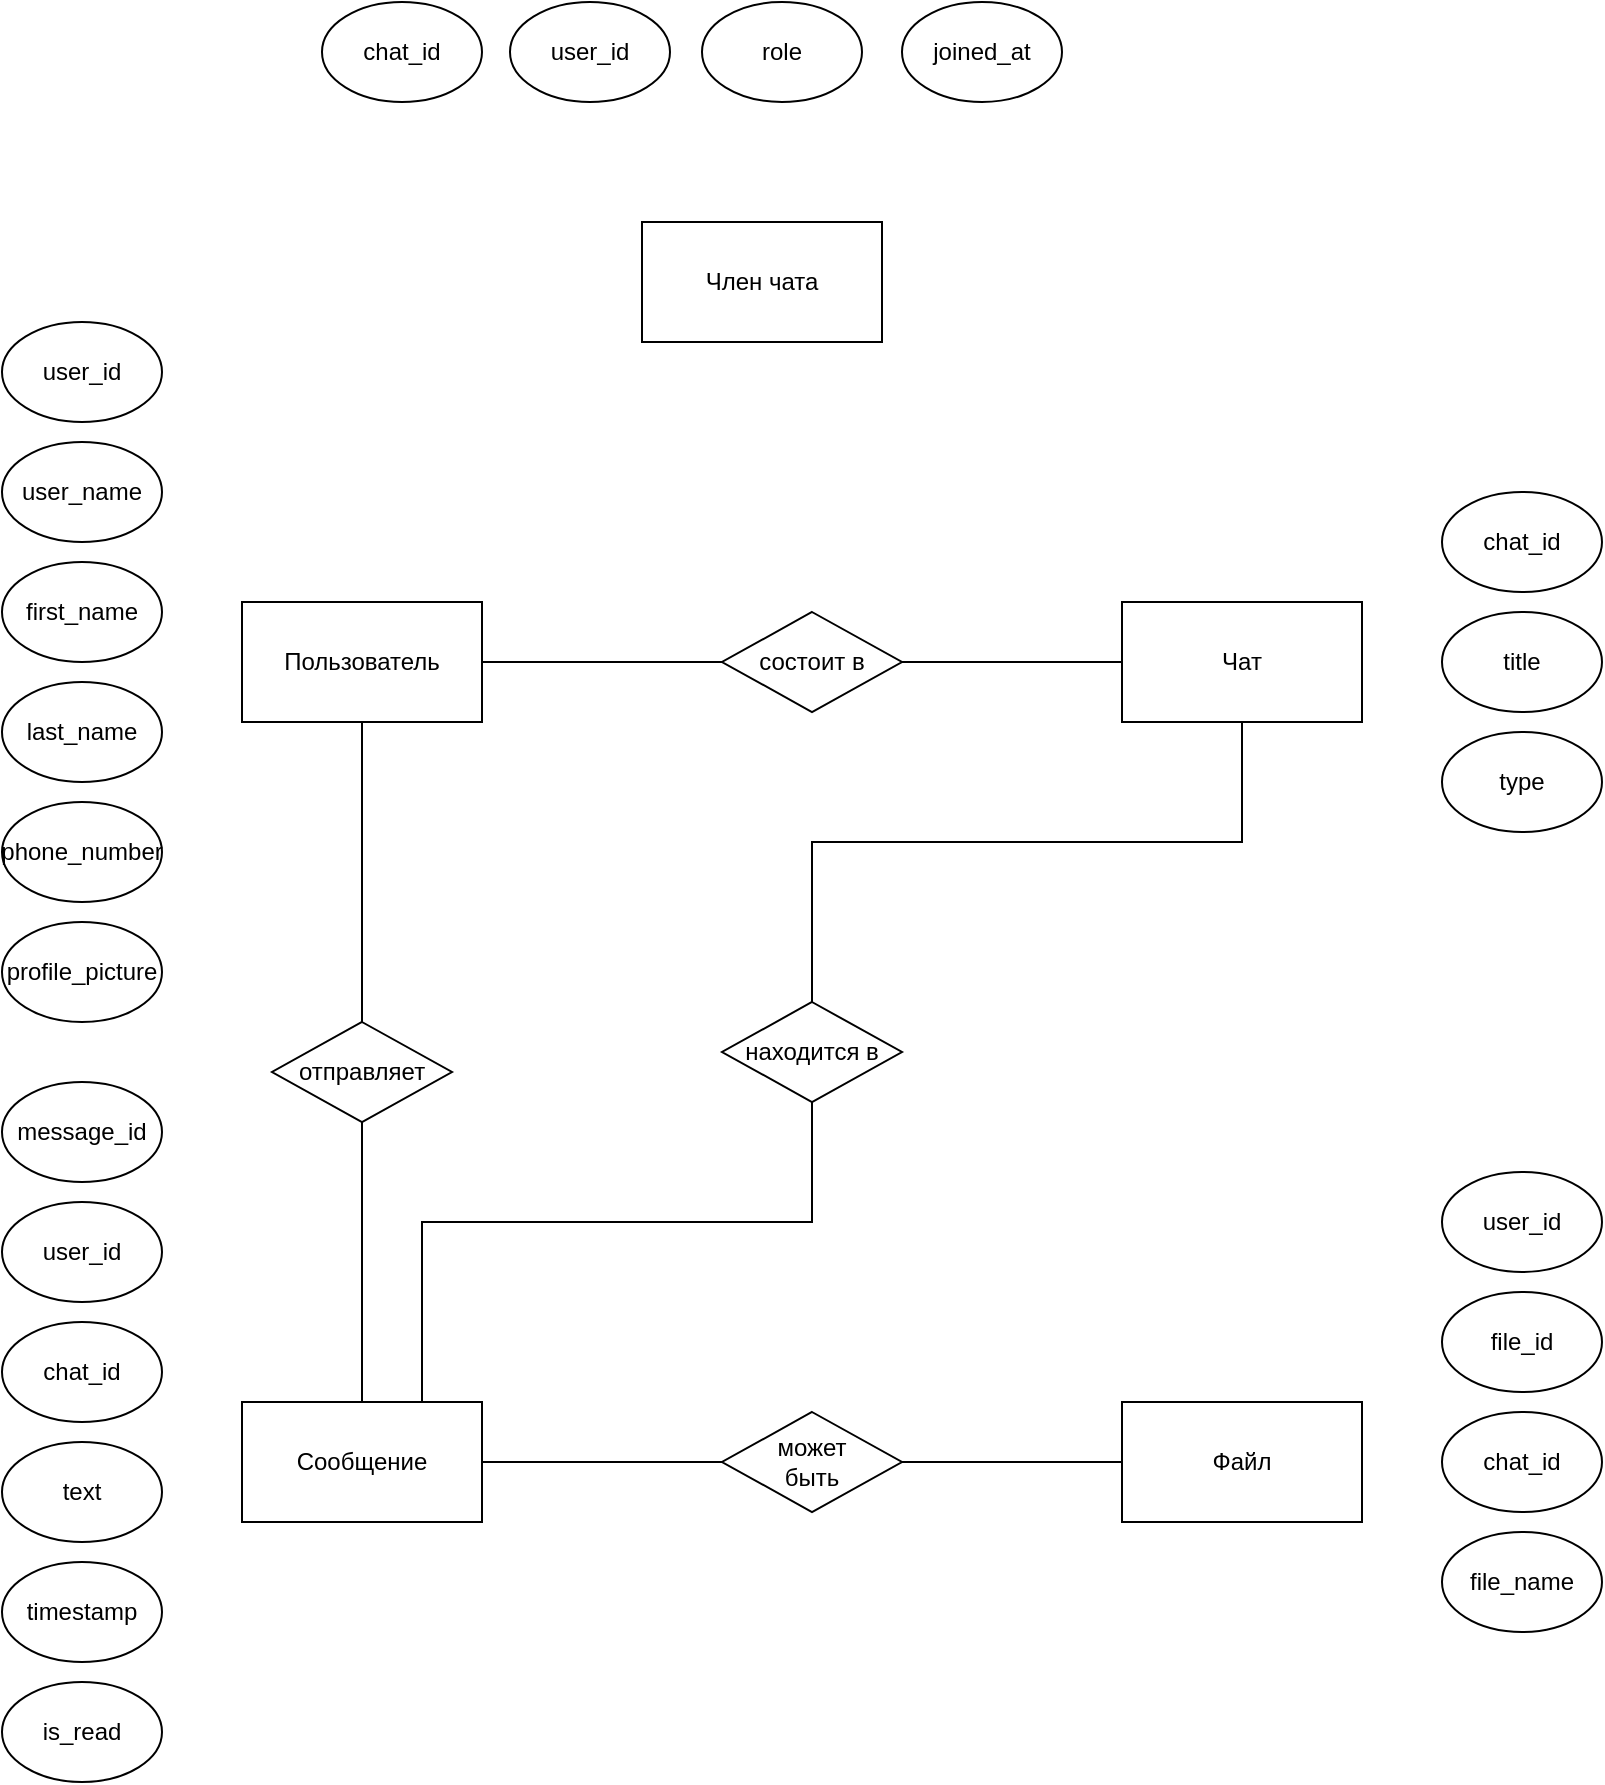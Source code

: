 <mxfile version="23.1.5" type="github">
  <diagram name="Страница — 1" id="1fpOavKm-f0vqZkRp41Z">
    <mxGraphModel dx="1313" dy="1865" grid="1" gridSize="10" guides="1" tooltips="1" connect="1" arrows="1" fold="1" page="1" pageScale="1" pageWidth="827" pageHeight="1169" math="0" shadow="0">
      <root>
        <mxCell id="0" />
        <mxCell id="1" parent="0" />
        <mxCell id="9cif2AzUgBJFR6weE2vE-7" value="Пользователь" style="rounded=0;whiteSpace=wrap;html=1;" vertex="1" parent="1">
          <mxGeometry x="200" y="170" width="120" height="60" as="geometry" />
        </mxCell>
        <mxCell id="9cif2AzUgBJFR6weE2vE-8" value="Сообщение" style="rounded=0;whiteSpace=wrap;html=1;" vertex="1" parent="1">
          <mxGeometry x="200" y="570" width="120" height="60" as="geometry" />
        </mxCell>
        <mxCell id="9cif2AzUgBJFR6weE2vE-9" value="Чат" style="rounded=0;whiteSpace=wrap;html=1;" vertex="1" parent="1">
          <mxGeometry x="640" y="170" width="120" height="60" as="geometry" />
        </mxCell>
        <mxCell id="9cif2AzUgBJFR6weE2vE-10" value="Член чата" style="rounded=0;whiteSpace=wrap;html=1;" vertex="1" parent="1">
          <mxGeometry x="400" y="-20" width="120" height="60" as="geometry" />
        </mxCell>
        <mxCell id="9cif2AzUgBJFR6weE2vE-11" value="Файл" style="rounded=0;whiteSpace=wrap;html=1;" vertex="1" parent="1">
          <mxGeometry x="640" y="570" width="120" height="60" as="geometry" />
        </mxCell>
        <mxCell id="9cif2AzUgBJFR6weE2vE-12" value="user_id" style="ellipse;whiteSpace=wrap;html=1;" vertex="1" parent="1">
          <mxGeometry x="80" y="30" width="80" height="50" as="geometry" />
        </mxCell>
        <mxCell id="9cif2AzUgBJFR6weE2vE-13" value="user_name" style="ellipse;whiteSpace=wrap;html=1;" vertex="1" parent="1">
          <mxGeometry x="80" y="90" width="80" height="50" as="geometry" />
        </mxCell>
        <mxCell id="9cif2AzUgBJFR6weE2vE-14" value="first_name" style="ellipse;whiteSpace=wrap;html=1;" vertex="1" parent="1">
          <mxGeometry x="80" y="150" width="80" height="50" as="geometry" />
        </mxCell>
        <mxCell id="9cif2AzUgBJFR6weE2vE-15" value="last_name" style="ellipse;whiteSpace=wrap;html=1;" vertex="1" parent="1">
          <mxGeometry x="80" y="210" width="80" height="50" as="geometry" />
        </mxCell>
        <mxCell id="9cif2AzUgBJFR6weE2vE-16" value="phone_number" style="ellipse;whiteSpace=wrap;html=1;" vertex="1" parent="1">
          <mxGeometry x="80" y="270" width="80" height="50" as="geometry" />
        </mxCell>
        <mxCell id="9cif2AzUgBJFR6weE2vE-17" value="profile_picture" style="ellipse;whiteSpace=wrap;html=1;" vertex="1" parent="1">
          <mxGeometry x="80" y="330" width="80" height="50" as="geometry" />
        </mxCell>
        <mxCell id="9cif2AzUgBJFR6weE2vE-18" value="message_id" style="ellipse;whiteSpace=wrap;html=1;" vertex="1" parent="1">
          <mxGeometry x="80" y="410" width="80" height="50" as="geometry" />
        </mxCell>
        <mxCell id="9cif2AzUgBJFR6weE2vE-19" value="user_id" style="ellipse;whiteSpace=wrap;html=1;" vertex="1" parent="1">
          <mxGeometry x="80" y="470" width="80" height="50" as="geometry" />
        </mxCell>
        <mxCell id="9cif2AzUgBJFR6weE2vE-20" value="chat_id" style="ellipse;whiteSpace=wrap;html=1;" vertex="1" parent="1">
          <mxGeometry x="80" y="530" width="80" height="50" as="geometry" />
        </mxCell>
        <mxCell id="9cif2AzUgBJFR6weE2vE-21" value="text" style="ellipse;whiteSpace=wrap;html=1;" vertex="1" parent="1">
          <mxGeometry x="80" y="590" width="80" height="50" as="geometry" />
        </mxCell>
        <mxCell id="9cif2AzUgBJFR6weE2vE-22" value="timestamp" style="ellipse;whiteSpace=wrap;html=1;" vertex="1" parent="1">
          <mxGeometry x="80" y="650" width="80" height="50" as="geometry" />
        </mxCell>
        <mxCell id="9cif2AzUgBJFR6weE2vE-23" value="is_read" style="ellipse;whiteSpace=wrap;html=1;" vertex="1" parent="1">
          <mxGeometry x="80" y="710" width="80" height="50" as="geometry" />
        </mxCell>
        <mxCell id="9cif2AzUgBJFR6weE2vE-24" value="отправляет" style="rhombus;whiteSpace=wrap;html=1;" vertex="1" parent="1">
          <mxGeometry x="215" y="380" width="90" height="50" as="geometry" />
        </mxCell>
        <mxCell id="9cif2AzUgBJFR6weE2vE-25" value="" style="endArrow=none;html=1;rounded=0;entryX=0.5;entryY=1;entryDx=0;entryDy=0;exitX=0.5;exitY=0;exitDx=0;exitDy=0;" edge="1" parent="1" source="9cif2AzUgBJFR6weE2vE-24" target="9cif2AzUgBJFR6weE2vE-7">
          <mxGeometry width="50" height="50" relative="1" as="geometry">
            <mxPoint x="370" y="450" as="sourcePoint" />
            <mxPoint x="420" y="400" as="targetPoint" />
          </mxGeometry>
        </mxCell>
        <mxCell id="9cif2AzUgBJFR6weE2vE-26" value="" style="endArrow=none;html=1;rounded=0;exitX=0.5;exitY=0;exitDx=0;exitDy=0;entryX=0.5;entryY=1;entryDx=0;entryDy=0;" edge="1" parent="1" source="9cif2AzUgBJFR6weE2vE-8" target="9cif2AzUgBJFR6weE2vE-24">
          <mxGeometry width="50" height="50" relative="1" as="geometry">
            <mxPoint x="370" y="450" as="sourcePoint" />
            <mxPoint x="420" y="400" as="targetPoint" />
          </mxGeometry>
        </mxCell>
        <mxCell id="9cif2AzUgBJFR6weE2vE-27" value="может&lt;br&gt;быть" style="rhombus;whiteSpace=wrap;html=1;" vertex="1" parent="1">
          <mxGeometry x="440" y="575" width="90" height="50" as="geometry" />
        </mxCell>
        <mxCell id="9cif2AzUgBJFR6weE2vE-28" value="" style="endArrow=none;html=1;rounded=0;exitX=1;exitY=0.5;exitDx=0;exitDy=0;entryX=0;entryY=0.5;entryDx=0;entryDy=0;" edge="1" parent="1" source="9cif2AzUgBJFR6weE2vE-8" target="9cif2AzUgBJFR6weE2vE-27">
          <mxGeometry width="50" height="50" relative="1" as="geometry">
            <mxPoint x="370" y="450" as="sourcePoint" />
            <mxPoint x="420" y="400" as="targetPoint" />
          </mxGeometry>
        </mxCell>
        <mxCell id="9cif2AzUgBJFR6weE2vE-29" value="" style="endArrow=none;html=1;rounded=0;exitX=1;exitY=0.5;exitDx=0;exitDy=0;entryX=0;entryY=0.5;entryDx=0;entryDy=0;" edge="1" parent="1" source="9cif2AzUgBJFR6weE2vE-27" target="9cif2AzUgBJFR6weE2vE-11">
          <mxGeometry width="50" height="50" relative="1" as="geometry">
            <mxPoint x="330" y="610" as="sourcePoint" />
            <mxPoint x="450" y="610" as="targetPoint" />
          </mxGeometry>
        </mxCell>
        <mxCell id="9cif2AzUgBJFR6weE2vE-30" value="находится в" style="rhombus;whiteSpace=wrap;html=1;" vertex="1" parent="1">
          <mxGeometry x="440" y="370" width="90" height="50" as="geometry" />
        </mxCell>
        <mxCell id="9cif2AzUgBJFR6weE2vE-31" value="состоит в" style="rhombus;whiteSpace=wrap;html=1;" vertex="1" parent="1">
          <mxGeometry x="440" y="175" width="90" height="50" as="geometry" />
        </mxCell>
        <mxCell id="9cif2AzUgBJFR6weE2vE-32" value="" style="endArrow=none;html=1;rounded=0;exitX=0.75;exitY=0;exitDx=0;exitDy=0;entryX=0.5;entryY=1;entryDx=0;entryDy=0;" edge="1" parent="1" source="9cif2AzUgBJFR6weE2vE-8" target="9cif2AzUgBJFR6weE2vE-30">
          <mxGeometry width="50" height="50" relative="1" as="geometry">
            <mxPoint x="370" y="430" as="sourcePoint" />
            <mxPoint x="420" y="380" as="targetPoint" />
            <Array as="points">
              <mxPoint x="290" y="480" />
              <mxPoint x="485" y="480" />
            </Array>
          </mxGeometry>
        </mxCell>
        <mxCell id="9cif2AzUgBJFR6weE2vE-33" value="" style="endArrow=none;html=1;rounded=0;entryX=0.5;entryY=1;entryDx=0;entryDy=0;exitX=0.5;exitY=0;exitDx=0;exitDy=0;" edge="1" parent="1" source="9cif2AzUgBJFR6weE2vE-30" target="9cif2AzUgBJFR6weE2vE-9">
          <mxGeometry width="50" height="50" relative="1" as="geometry">
            <mxPoint x="370" y="430" as="sourcePoint" />
            <mxPoint x="420" y="380" as="targetPoint" />
            <Array as="points">
              <mxPoint x="485" y="290" />
              <mxPoint x="700" y="290" />
            </Array>
          </mxGeometry>
        </mxCell>
        <mxCell id="9cif2AzUgBJFR6weE2vE-34" value="" style="endArrow=none;html=1;rounded=0;exitX=1;exitY=0.5;exitDx=0;exitDy=0;entryX=0;entryY=0.5;entryDx=0;entryDy=0;" edge="1" parent="1" source="9cif2AzUgBJFR6weE2vE-7" target="9cif2AzUgBJFR6weE2vE-31">
          <mxGeometry width="50" height="50" relative="1" as="geometry">
            <mxPoint x="370" y="330" as="sourcePoint" />
            <mxPoint x="420" y="280" as="targetPoint" />
          </mxGeometry>
        </mxCell>
        <mxCell id="9cif2AzUgBJFR6weE2vE-35" value="" style="endArrow=none;html=1;rounded=0;entryX=0;entryY=0.5;entryDx=0;entryDy=0;exitX=1;exitY=0.5;exitDx=0;exitDy=0;" edge="1" parent="1" source="9cif2AzUgBJFR6weE2vE-31" target="9cif2AzUgBJFR6weE2vE-9">
          <mxGeometry width="50" height="50" relative="1" as="geometry">
            <mxPoint x="370" y="330" as="sourcePoint" />
            <mxPoint x="420" y="280" as="targetPoint" />
          </mxGeometry>
        </mxCell>
        <mxCell id="9cif2AzUgBJFR6weE2vE-36" value="chat_id" style="ellipse;whiteSpace=wrap;html=1;" vertex="1" parent="1">
          <mxGeometry x="800" y="115" width="80" height="50" as="geometry" />
        </mxCell>
        <mxCell id="9cif2AzUgBJFR6weE2vE-37" value="title" style="ellipse;whiteSpace=wrap;html=1;" vertex="1" parent="1">
          <mxGeometry x="800" y="175" width="80" height="50" as="geometry" />
        </mxCell>
        <mxCell id="9cif2AzUgBJFR6weE2vE-38" value="type" style="ellipse;whiteSpace=wrap;html=1;" vertex="1" parent="1">
          <mxGeometry x="800" y="235" width="80" height="50" as="geometry" />
        </mxCell>
        <mxCell id="9cif2AzUgBJFR6weE2vE-47" value="chat_id" style="ellipse;whiteSpace=wrap;html=1;" vertex="1" parent="1">
          <mxGeometry x="240" y="-130" width="80" height="50" as="geometry" />
        </mxCell>
        <mxCell id="9cif2AzUgBJFR6weE2vE-48" value="user_id" style="ellipse;whiteSpace=wrap;html=1;" vertex="1" parent="1">
          <mxGeometry x="334" y="-130" width="80" height="50" as="geometry" />
        </mxCell>
        <mxCell id="9cif2AzUgBJFR6weE2vE-49" value="role" style="ellipse;whiteSpace=wrap;html=1;" vertex="1" parent="1">
          <mxGeometry x="430" y="-130" width="80" height="50" as="geometry" />
        </mxCell>
        <mxCell id="9cif2AzUgBJFR6weE2vE-50" value="joined_at" style="ellipse;whiteSpace=wrap;html=1;" vertex="1" parent="1">
          <mxGeometry x="530" y="-130" width="80" height="50" as="geometry" />
        </mxCell>
        <mxCell id="9cif2AzUgBJFR6weE2vE-51" value="user_id" style="ellipse;whiteSpace=wrap;html=1;" vertex="1" parent="1">
          <mxGeometry x="800" y="455" width="80" height="50" as="geometry" />
        </mxCell>
        <mxCell id="9cif2AzUgBJFR6weE2vE-52" value="file_id" style="ellipse;whiteSpace=wrap;html=1;" vertex="1" parent="1">
          <mxGeometry x="800" y="515" width="80" height="50" as="geometry" />
        </mxCell>
        <mxCell id="9cif2AzUgBJFR6weE2vE-53" value="chat_id" style="ellipse;whiteSpace=wrap;html=1;" vertex="1" parent="1">
          <mxGeometry x="800" y="575" width="80" height="50" as="geometry" />
        </mxCell>
        <mxCell id="9cif2AzUgBJFR6weE2vE-54" value="file_name" style="ellipse;whiteSpace=wrap;html=1;" vertex="1" parent="1">
          <mxGeometry x="800" y="635" width="80" height="50" as="geometry" />
        </mxCell>
      </root>
    </mxGraphModel>
  </diagram>
</mxfile>
